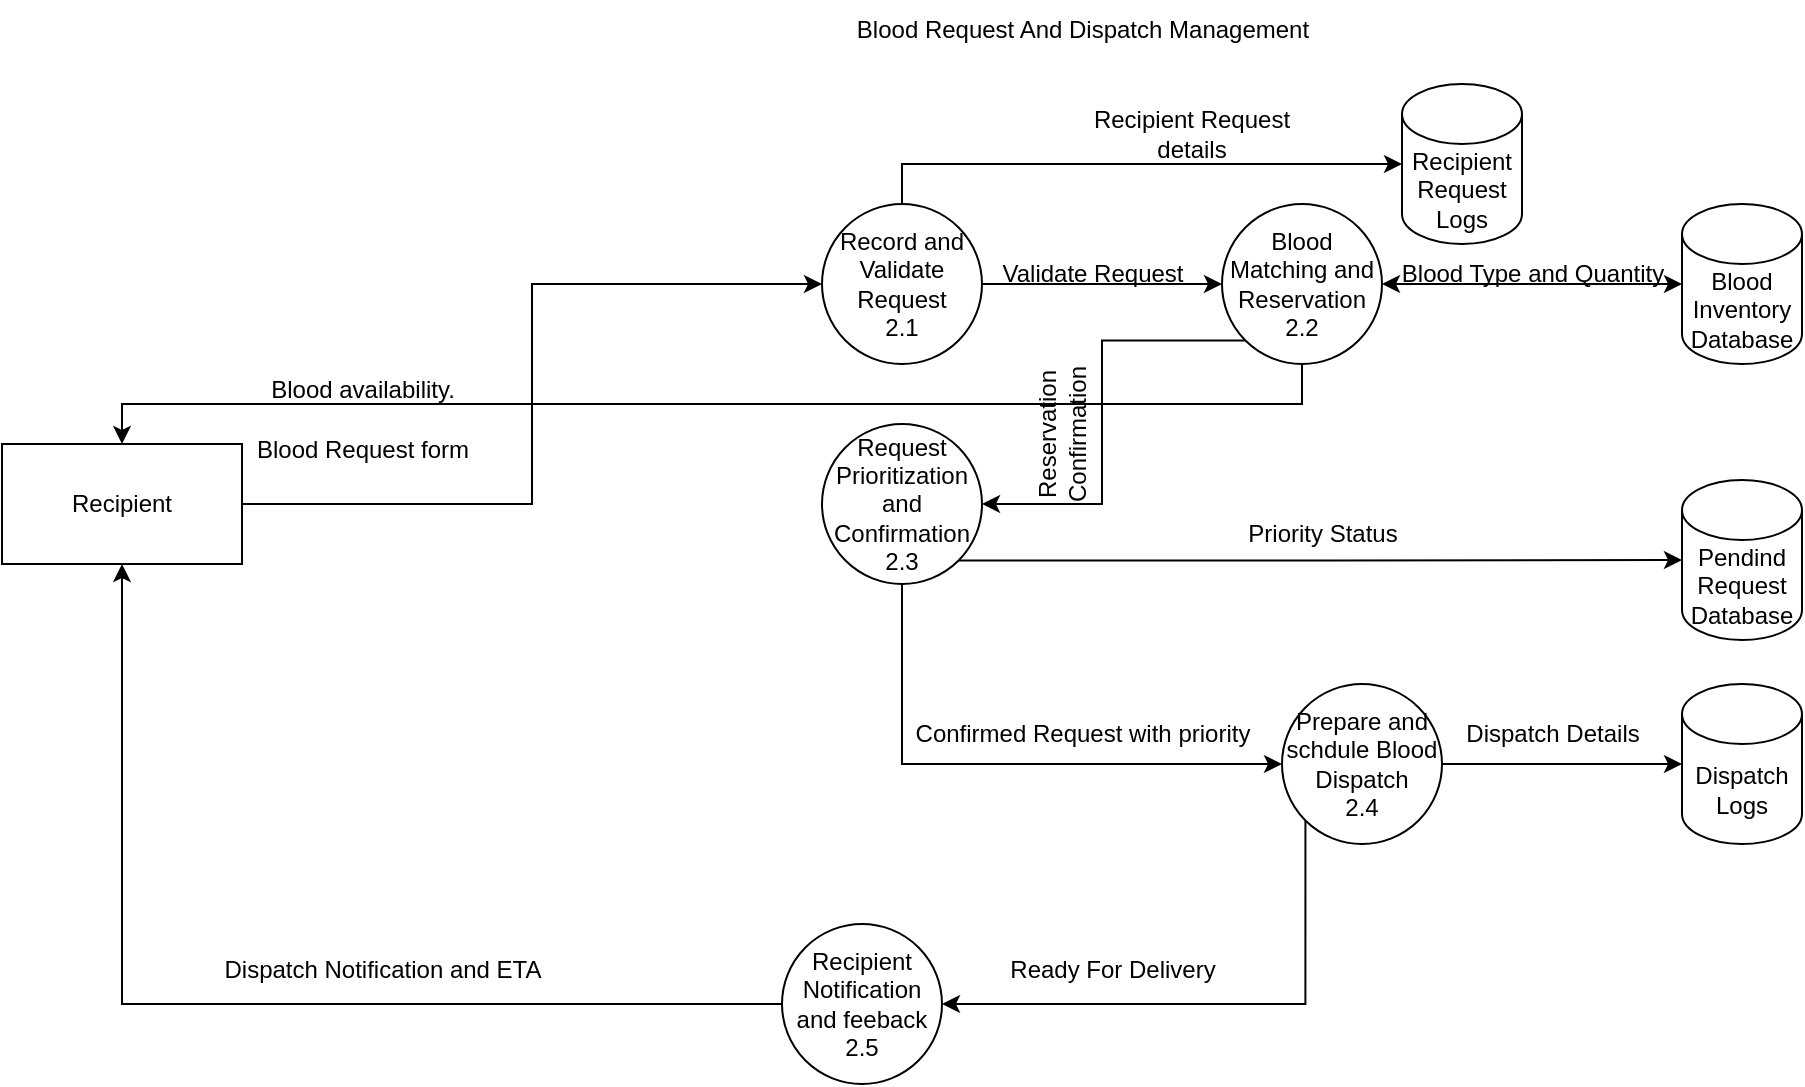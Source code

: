 <mxfile version="22.1.17" type="device">
  <diagram name="Page-1" id="KaP859XLAavRz01cfM0h">
    <mxGraphModel dx="986" dy="522" grid="1" gridSize="10" guides="1" tooltips="1" connect="1" arrows="1" fold="1" page="1" pageScale="1" pageWidth="827" pageHeight="1169" math="0" shadow="0">
      <root>
        <mxCell id="0" />
        <mxCell id="1" parent="0" />
        <mxCell id="PjFeJk9aAy8ltDYwzz_5-23" style="edgeStyle=orthogonalEdgeStyle;rounded=0;orthogonalLoop=1;jettySize=auto;html=1;exitX=1;exitY=0.5;exitDx=0;exitDy=0;entryX=0;entryY=0.5;entryDx=0;entryDy=0;" parent="1" source="PjFeJk9aAy8ltDYwzz_5-1" target="PjFeJk9aAy8ltDYwzz_5-16" edge="1">
          <mxGeometry relative="1" as="geometry" />
        </mxCell>
        <mxCell id="PjFeJk9aAy8ltDYwzz_5-1" value="Recipient" style="rounded=0;whiteSpace=wrap;html=1;" parent="1" vertex="1">
          <mxGeometry x="80" y="400" width="120" height="60" as="geometry" />
        </mxCell>
        <mxCell id="PjFeJk9aAy8ltDYwzz_5-13" value="Recipient Request Logs" style="shape=cylinder3;whiteSpace=wrap;html=1;boundedLbl=1;backgroundOutline=1;size=15;" parent="1" vertex="1">
          <mxGeometry x="780" y="220" width="60" height="80" as="geometry" />
        </mxCell>
        <mxCell id="PjFeJk9aAy8ltDYwzz_5-15" value="Blood Request And Dispatch Management" style="text;html=1;align=center;verticalAlign=middle;resizable=0;points=[];autosize=1;strokeColor=none;fillColor=none;" parent="1" vertex="1">
          <mxGeometry x="495" y="178" width="250" height="30" as="geometry" />
        </mxCell>
        <mxCell id="PjFeJk9aAy8ltDYwzz_5-27" style="edgeStyle=orthogonalEdgeStyle;rounded=0;orthogonalLoop=1;jettySize=auto;html=1;exitX=1;exitY=0.5;exitDx=0;exitDy=0;entryX=0;entryY=0.5;entryDx=0;entryDy=0;" parent="1" source="PjFeJk9aAy8ltDYwzz_5-16" target="PjFeJk9aAy8ltDYwzz_5-17" edge="1">
          <mxGeometry relative="1" as="geometry" />
        </mxCell>
        <mxCell id="PjFeJk9aAy8ltDYwzz_5-16" value="Record and Validate Request&lt;br&gt;2.1" style="ellipse;whiteSpace=wrap;html=1;aspect=fixed;" parent="1" vertex="1">
          <mxGeometry x="490" y="280" width="80" height="80" as="geometry" />
        </mxCell>
        <mxCell id="PjFeJk9aAy8ltDYwzz_5-34" style="edgeStyle=orthogonalEdgeStyle;rounded=0;orthogonalLoop=1;jettySize=auto;html=1;exitX=0;exitY=1;exitDx=0;exitDy=0;entryX=1;entryY=0.5;entryDx=0;entryDy=0;" parent="1" source="PjFeJk9aAy8ltDYwzz_5-17" target="PjFeJk9aAy8ltDYwzz_5-18" edge="1">
          <mxGeometry relative="1" as="geometry" />
        </mxCell>
        <mxCell id="PjFeJk9aAy8ltDYwzz_5-55" style="edgeStyle=orthogonalEdgeStyle;rounded=0;orthogonalLoop=1;jettySize=auto;html=1;exitX=0.5;exitY=1;exitDx=0;exitDy=0;entryX=0.5;entryY=0;entryDx=0;entryDy=0;" parent="1" source="PjFeJk9aAy8ltDYwzz_5-17" target="PjFeJk9aAy8ltDYwzz_5-1" edge="1">
          <mxGeometry relative="1" as="geometry" />
        </mxCell>
        <mxCell id="PjFeJk9aAy8ltDYwzz_5-17" value="Blood Matching and Reservation&lt;br&gt;2.2" style="ellipse;whiteSpace=wrap;html=1;aspect=fixed;" parent="1" vertex="1">
          <mxGeometry x="690" y="280" width="80" height="80" as="geometry" />
        </mxCell>
        <mxCell id="PjFeJk9aAy8ltDYwzz_5-38" style="edgeStyle=orthogonalEdgeStyle;rounded=0;orthogonalLoop=1;jettySize=auto;html=1;exitX=1;exitY=1;exitDx=0;exitDy=0;" parent="1" source="PjFeJk9aAy8ltDYwzz_5-18" target="PjFeJk9aAy8ltDYwzz_5-39" edge="1">
          <mxGeometry relative="1" as="geometry">
            <mxPoint x="870" y="458.111" as="targetPoint" />
          </mxGeometry>
        </mxCell>
        <mxCell id="PjFeJk9aAy8ltDYwzz_5-42" style="edgeStyle=orthogonalEdgeStyle;rounded=0;orthogonalLoop=1;jettySize=auto;html=1;exitX=0.5;exitY=1;exitDx=0;exitDy=0;entryX=0;entryY=0.5;entryDx=0;entryDy=0;" parent="1" source="PjFeJk9aAy8ltDYwzz_5-18" target="PjFeJk9aAy8ltDYwzz_5-19" edge="1">
          <mxGeometry relative="1" as="geometry" />
        </mxCell>
        <mxCell id="PjFeJk9aAy8ltDYwzz_5-18" value="Request Prioritization and Confirmation&lt;br&gt;2.3" style="ellipse;whiteSpace=wrap;html=1;aspect=fixed;" parent="1" vertex="1">
          <mxGeometry x="490" y="390" width="80" height="80" as="geometry" />
        </mxCell>
        <mxCell id="PjFeJk9aAy8ltDYwzz_5-47" style="edgeStyle=orthogonalEdgeStyle;rounded=0;orthogonalLoop=1;jettySize=auto;html=1;exitX=0;exitY=1;exitDx=0;exitDy=0;entryX=1;entryY=0.5;entryDx=0;entryDy=0;" parent="1" source="PjFeJk9aAy8ltDYwzz_5-19" target="PjFeJk9aAy8ltDYwzz_5-20" edge="1">
          <mxGeometry relative="1" as="geometry">
            <Array as="points">
              <mxPoint x="732" y="680" />
            </Array>
          </mxGeometry>
        </mxCell>
        <mxCell id="PjFeJk9aAy8ltDYwzz_5-19" value="Prepare and schdule Blood Dispatch&lt;br&gt;2.4" style="ellipse;whiteSpace=wrap;html=1;aspect=fixed;" parent="1" vertex="1">
          <mxGeometry x="720" y="520" width="80" height="80" as="geometry" />
        </mxCell>
        <mxCell id="PjFeJk9aAy8ltDYwzz_5-50" style="edgeStyle=orthogonalEdgeStyle;rounded=0;orthogonalLoop=1;jettySize=auto;html=1;exitX=0;exitY=0.5;exitDx=0;exitDy=0;entryX=0.5;entryY=1;entryDx=0;entryDy=0;" parent="1" source="PjFeJk9aAy8ltDYwzz_5-20" target="PjFeJk9aAy8ltDYwzz_5-1" edge="1">
          <mxGeometry relative="1" as="geometry" />
        </mxCell>
        <mxCell id="PjFeJk9aAy8ltDYwzz_5-20" value="Recipient Notification and feeback&lt;br&gt;2.5" style="ellipse;whiteSpace=wrap;html=1;aspect=fixed;" parent="1" vertex="1">
          <mxGeometry x="470" y="640" width="80" height="80" as="geometry" />
        </mxCell>
        <mxCell id="PjFeJk9aAy8ltDYwzz_5-24" value="Blood Request form" style="text;html=1;align=center;verticalAlign=middle;resizable=0;points=[];autosize=1;strokeColor=none;fillColor=none;" parent="1" vertex="1">
          <mxGeometry x="195" y="388" width="130" height="30" as="geometry" />
        </mxCell>
        <mxCell id="PjFeJk9aAy8ltDYwzz_5-25" style="edgeStyle=orthogonalEdgeStyle;rounded=0;orthogonalLoop=1;jettySize=auto;html=1;exitX=0.5;exitY=0;exitDx=0;exitDy=0;entryX=0;entryY=0.5;entryDx=0;entryDy=0;entryPerimeter=0;" parent="1" source="PjFeJk9aAy8ltDYwzz_5-16" target="PjFeJk9aAy8ltDYwzz_5-13" edge="1">
          <mxGeometry relative="1" as="geometry" />
        </mxCell>
        <mxCell id="PjFeJk9aAy8ltDYwzz_5-26" value="Recipient Request details&lt;br&gt;" style="text;html=1;strokeColor=none;fillColor=none;align=center;verticalAlign=middle;whiteSpace=wrap;rounded=0;" parent="1" vertex="1">
          <mxGeometry x="620" y="230" width="110" height="30" as="geometry" />
        </mxCell>
        <mxCell id="PjFeJk9aAy8ltDYwzz_5-28" value="Validate Request" style="text;html=1;align=center;verticalAlign=middle;resizable=0;points=[];autosize=1;strokeColor=none;fillColor=none;" parent="1" vertex="1">
          <mxGeometry x="570" y="300" width="110" height="30" as="geometry" />
        </mxCell>
        <mxCell id="PjFeJk9aAy8ltDYwzz_5-29" value="Blood Inventory Database" style="shape=cylinder3;whiteSpace=wrap;html=1;boundedLbl=1;backgroundOutline=1;size=15;" parent="1" vertex="1">
          <mxGeometry x="920" y="280" width="60" height="80" as="geometry" />
        </mxCell>
        <mxCell id="PjFeJk9aAy8ltDYwzz_5-31" value="Blood Type and Quantity" style="text;html=1;align=center;verticalAlign=middle;resizable=0;points=[];autosize=1;strokeColor=none;fillColor=none;" parent="1" vertex="1">
          <mxGeometry x="770" y="300" width="150" height="30" as="geometry" />
        </mxCell>
        <mxCell id="PjFeJk9aAy8ltDYwzz_5-32" value="" style="endArrow=classic;startArrow=classic;html=1;rounded=0;entryX=0;entryY=0.5;entryDx=0;entryDy=0;entryPerimeter=0;exitX=1;exitY=0.5;exitDx=0;exitDy=0;" parent="1" source="PjFeJk9aAy8ltDYwzz_5-17" target="PjFeJk9aAy8ltDYwzz_5-29" edge="1">
          <mxGeometry width="50" height="50" relative="1" as="geometry">
            <mxPoint x="510" y="420" as="sourcePoint" />
            <mxPoint x="560" y="370" as="targetPoint" />
          </mxGeometry>
        </mxCell>
        <mxCell id="PjFeJk9aAy8ltDYwzz_5-37" value="Reservation&lt;br&gt;Confirmation" style="text;html=1;strokeColor=none;fillColor=none;align=center;verticalAlign=middle;whiteSpace=wrap;rounded=0;rotation=-90;" parent="1" vertex="1">
          <mxGeometry x="580" y="380" width="60" height="30" as="geometry" />
        </mxCell>
        <mxCell id="PjFeJk9aAy8ltDYwzz_5-39" value="Pendind Request Database" style="shape=cylinder3;whiteSpace=wrap;html=1;boundedLbl=1;backgroundOutline=1;size=15;" parent="1" vertex="1">
          <mxGeometry x="920" y="418.001" width="60" height="80" as="geometry" />
        </mxCell>
        <mxCell id="PjFeJk9aAy8ltDYwzz_5-40" value="Priority Status" style="text;html=1;align=center;verticalAlign=middle;resizable=0;points=[];autosize=1;strokeColor=none;fillColor=none;" parent="1" vertex="1">
          <mxGeometry x="690" y="430" width="100" height="30" as="geometry" />
        </mxCell>
        <mxCell id="PjFeJk9aAy8ltDYwzz_5-43" value="Confirmed Request with priority" style="text;html=1;align=center;verticalAlign=middle;resizable=0;points=[];autosize=1;strokeColor=none;fillColor=none;" parent="1" vertex="1">
          <mxGeometry x="525" y="530" width="190" height="30" as="geometry" />
        </mxCell>
        <mxCell id="PjFeJk9aAy8ltDYwzz_5-44" value="Dispatch Logs" style="shape=cylinder3;whiteSpace=wrap;html=1;boundedLbl=1;backgroundOutline=1;size=15;" parent="1" vertex="1">
          <mxGeometry x="920" y="520" width="60" height="80" as="geometry" />
        </mxCell>
        <mxCell id="PjFeJk9aAy8ltDYwzz_5-45" style="edgeStyle=orthogonalEdgeStyle;rounded=0;orthogonalLoop=1;jettySize=auto;html=1;exitX=1;exitY=0.5;exitDx=0;exitDy=0;entryX=0;entryY=0.5;entryDx=0;entryDy=0;entryPerimeter=0;" parent="1" source="PjFeJk9aAy8ltDYwzz_5-19" target="PjFeJk9aAy8ltDYwzz_5-44" edge="1">
          <mxGeometry relative="1" as="geometry" />
        </mxCell>
        <mxCell id="PjFeJk9aAy8ltDYwzz_5-46" value="Dispatch Details" style="text;html=1;align=center;verticalAlign=middle;resizable=0;points=[];autosize=1;strokeColor=none;fillColor=none;" parent="1" vertex="1">
          <mxGeometry x="800" y="530" width="110" height="30" as="geometry" />
        </mxCell>
        <mxCell id="PjFeJk9aAy8ltDYwzz_5-48" value="Ready For Delivery" style="text;html=1;align=center;verticalAlign=middle;resizable=0;points=[];autosize=1;strokeColor=none;fillColor=none;" parent="1" vertex="1">
          <mxGeometry x="570" y="648" width="130" height="30" as="geometry" />
        </mxCell>
        <mxCell id="PjFeJk9aAy8ltDYwzz_5-51" value="Dispatch Notification and ETA" style="text;html=1;align=center;verticalAlign=middle;resizable=0;points=[];autosize=1;strokeColor=none;fillColor=none;" parent="1" vertex="1">
          <mxGeometry x="180" y="648" width="180" height="30" as="geometry" />
        </mxCell>
        <mxCell id="PjFeJk9aAy8ltDYwzz_5-56" value="Blood availability." style="text;html=1;align=center;verticalAlign=middle;resizable=0;points=[];autosize=1;strokeColor=none;fillColor=none;" parent="1" vertex="1">
          <mxGeometry x="200" y="358" width="120" height="30" as="geometry" />
        </mxCell>
      </root>
    </mxGraphModel>
  </diagram>
</mxfile>
